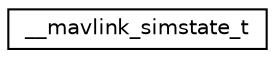 digraph "Graphical Class Hierarchy"
{
 // INTERACTIVE_SVG=YES
  edge [fontname="Helvetica",fontsize="10",labelfontname="Helvetica",labelfontsize="10"];
  node [fontname="Helvetica",fontsize="10",shape=record];
  rankdir="LR";
  Node1 [label="__mavlink_simstate_t",height=0.2,width=0.4,color="black", fillcolor="white", style="filled",URL="$struct____mavlink__simstate__t.html"];
}
